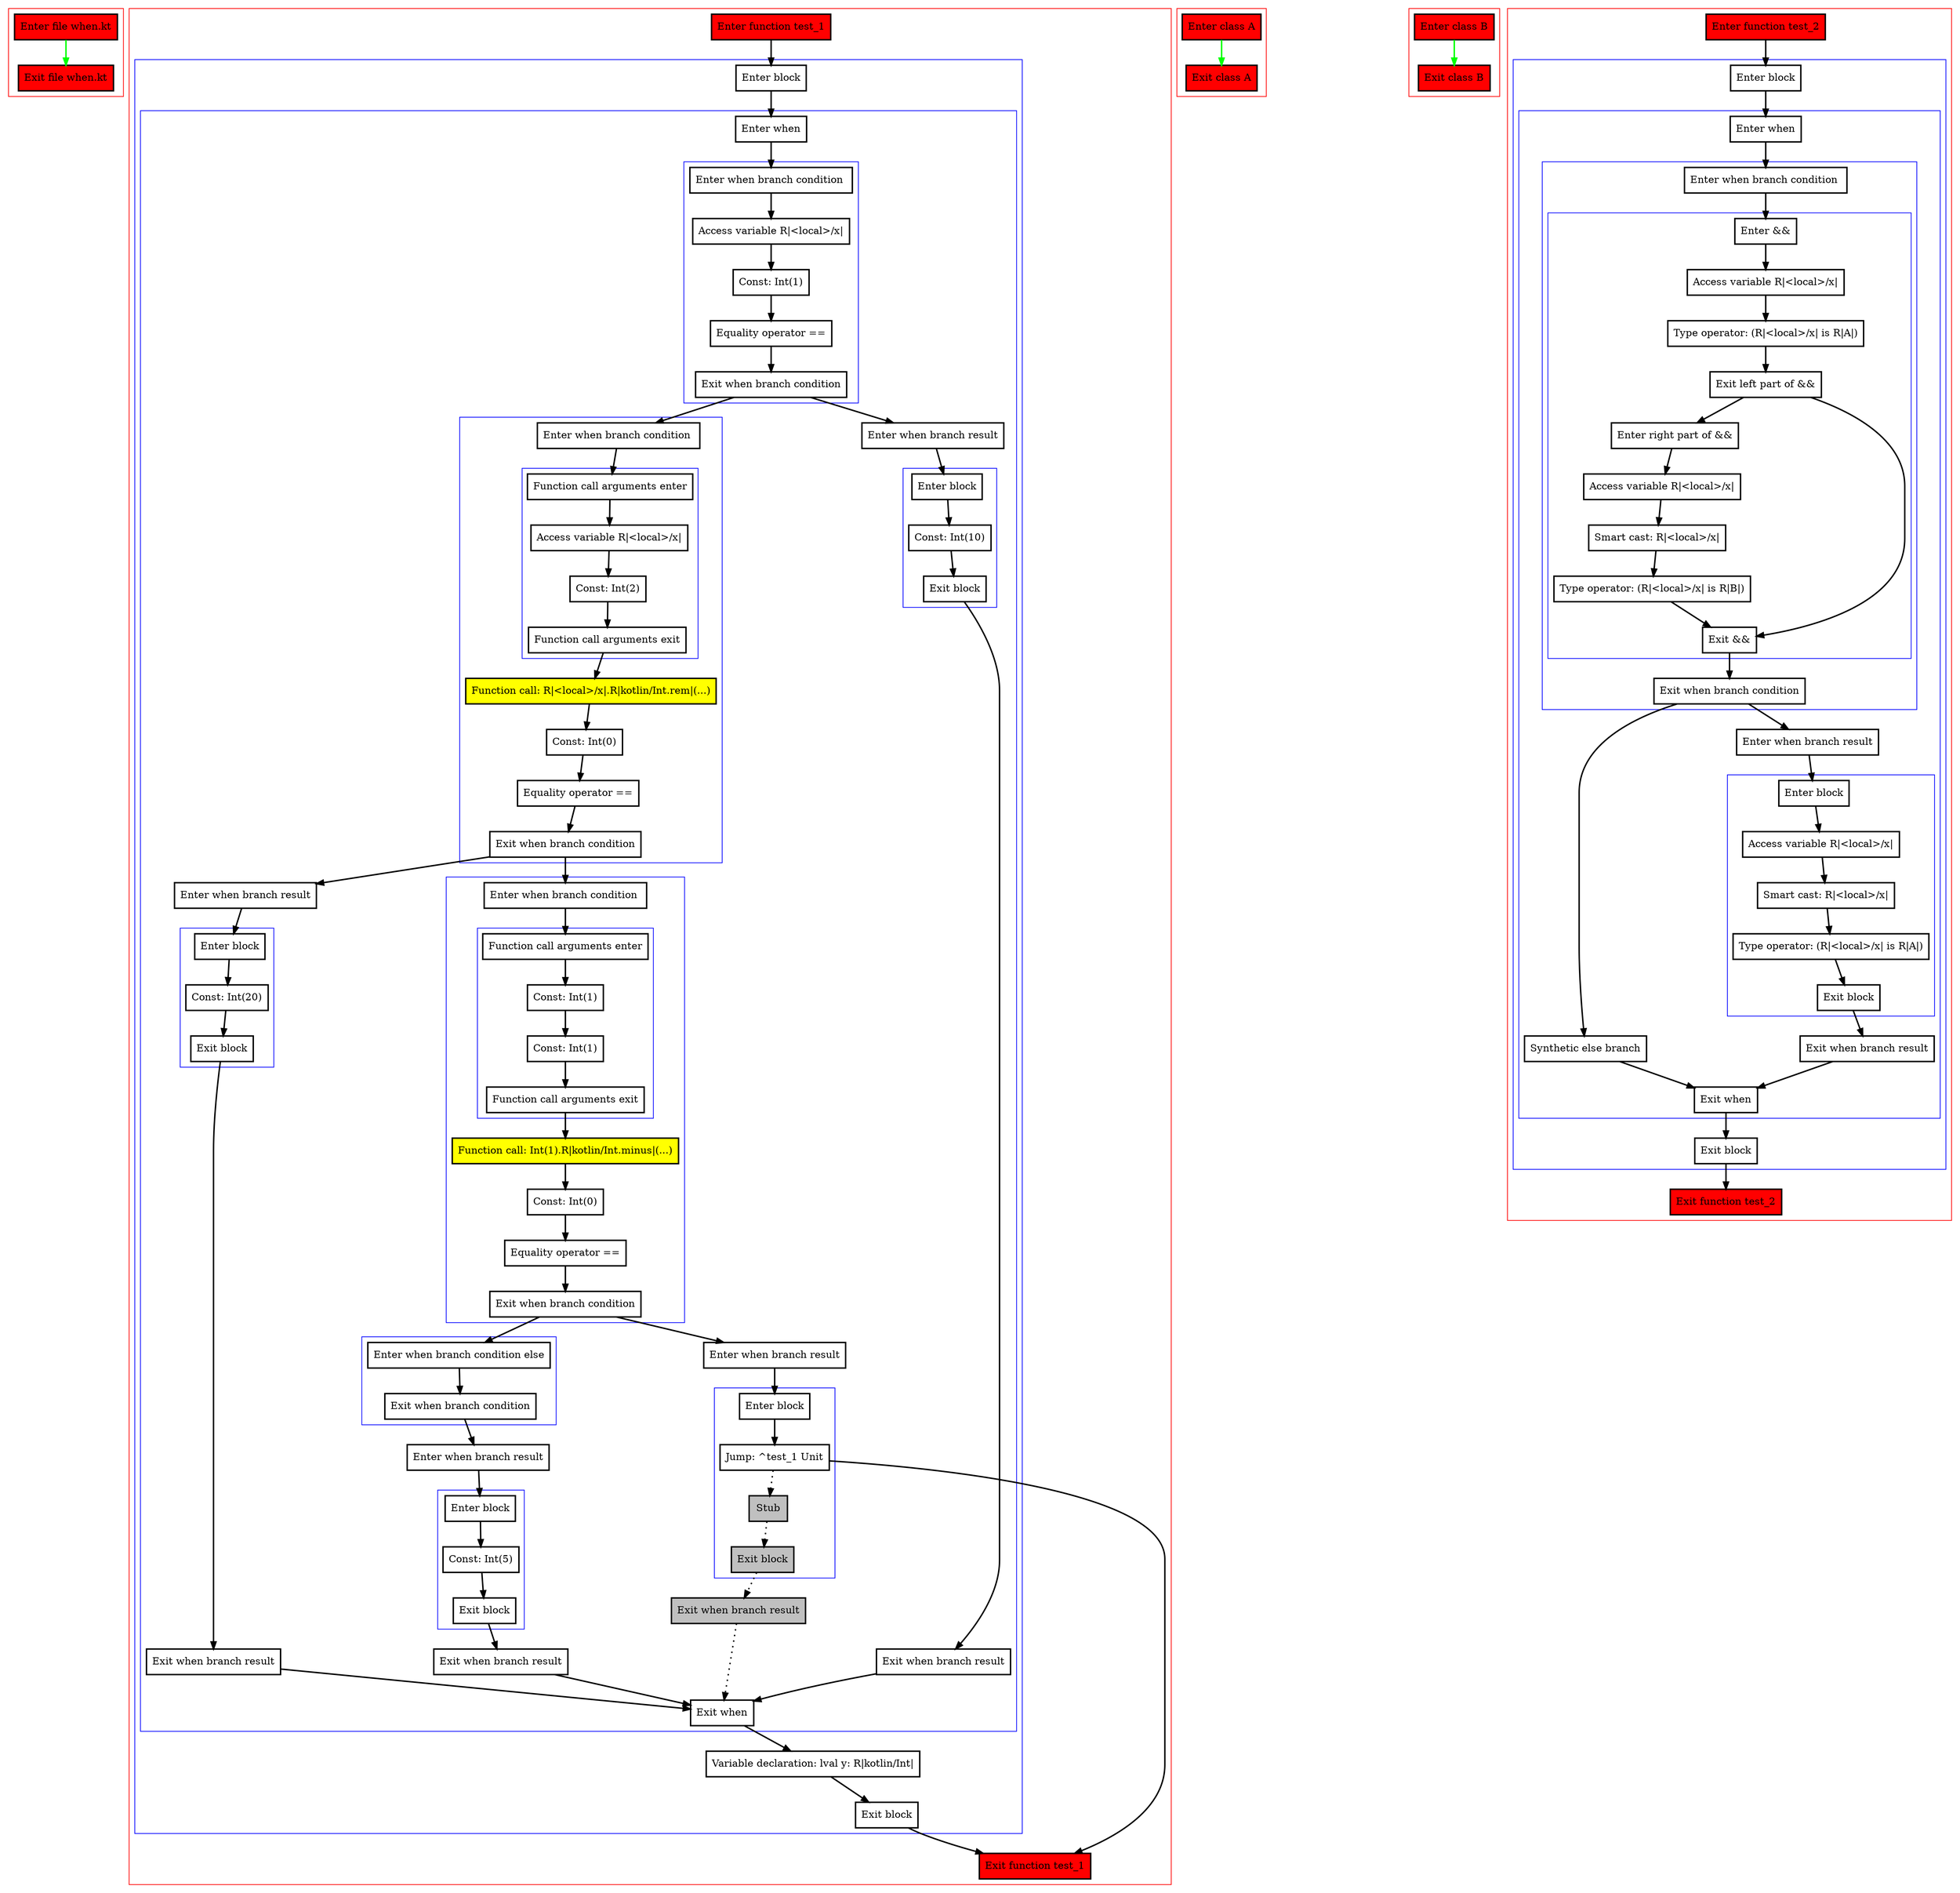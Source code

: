 digraph when_kt {
    graph [nodesep=3]
    node [shape=box penwidth=2]
    edge [penwidth=2]

    subgraph cluster_0 {
        color=red
        0 [label="Enter file when.kt" style="filled" fillcolor=red];
        1 [label="Exit file when.kt" style="filled" fillcolor=red];
    }
    0 -> {1} [color=green];

    subgraph cluster_1 {
        color=red
        2 [label="Enter function test_1" style="filled" fillcolor=red];
        subgraph cluster_2 {
            color=blue
            3 [label="Enter block"];
            subgraph cluster_3 {
                color=blue
                4 [label="Enter when"];
                subgraph cluster_4 {
                    color=blue
                    5 [label="Enter when branch condition "];
                    6 [label="Access variable R|<local>/x|"];
                    7 [label="Const: Int(1)"];
                    8 [label="Equality operator =="];
                    9 [label="Exit when branch condition"];
                }
                subgraph cluster_5 {
                    color=blue
                    10 [label="Enter when branch condition "];
                    subgraph cluster_6 {
                        color=blue
                        11 [label="Function call arguments enter"];
                        12 [label="Access variable R|<local>/x|"];
                        13 [label="Const: Int(2)"];
                        14 [label="Function call arguments exit"];
                    }
                    15 [label="Function call: R|<local>/x|.R|kotlin/Int.rem|(...)" style="filled" fillcolor=yellow];
                    16 [label="Const: Int(0)"];
                    17 [label="Equality operator =="];
                    18 [label="Exit when branch condition"];
                }
                subgraph cluster_7 {
                    color=blue
                    19 [label="Enter when branch condition "];
                    subgraph cluster_8 {
                        color=blue
                        20 [label="Function call arguments enter"];
                        21 [label="Const: Int(1)"];
                        22 [label="Const: Int(1)"];
                        23 [label="Function call arguments exit"];
                    }
                    24 [label="Function call: Int(1).R|kotlin/Int.minus|(...)" style="filled" fillcolor=yellow];
                    25 [label="Const: Int(0)"];
                    26 [label="Equality operator =="];
                    27 [label="Exit when branch condition"];
                }
                subgraph cluster_9 {
                    color=blue
                    28 [label="Enter when branch condition else"];
                    29 [label="Exit when branch condition"];
                }
                30 [label="Enter when branch result"];
                subgraph cluster_10 {
                    color=blue
                    31 [label="Enter block"];
                    32 [label="Const: Int(5)"];
                    33 [label="Exit block"];
                }
                34 [label="Exit when branch result"];
                35 [label="Enter when branch result"];
                subgraph cluster_11 {
                    color=blue
                    36 [label="Enter block"];
                    37 [label="Jump: ^test_1 Unit"];
                    38 [label="Stub" style="filled" fillcolor=gray];
                    39 [label="Exit block" style="filled" fillcolor=gray];
                }
                40 [label="Exit when branch result" style="filled" fillcolor=gray];
                41 [label="Enter when branch result"];
                subgraph cluster_12 {
                    color=blue
                    42 [label="Enter block"];
                    43 [label="Const: Int(20)"];
                    44 [label="Exit block"];
                }
                45 [label="Exit when branch result"];
                46 [label="Enter when branch result"];
                subgraph cluster_13 {
                    color=blue
                    47 [label="Enter block"];
                    48 [label="Const: Int(10)"];
                    49 [label="Exit block"];
                }
                50 [label="Exit when branch result"];
                51 [label="Exit when"];
            }
            52 [label="Variable declaration: lval y: R|kotlin/Int|"];
            53 [label="Exit block"];
        }
        54 [label="Exit function test_1" style="filled" fillcolor=red];
    }
    2 -> {3};
    3 -> {4};
    4 -> {5};
    5 -> {6};
    6 -> {7};
    7 -> {8};
    8 -> {9};
    9 -> {10 46};
    10 -> {11};
    11 -> {12};
    12 -> {13};
    13 -> {14};
    14 -> {15};
    15 -> {16};
    16 -> {17};
    17 -> {18};
    18 -> {19 41};
    19 -> {20};
    20 -> {21};
    21 -> {22};
    22 -> {23};
    23 -> {24};
    24 -> {25};
    25 -> {26};
    26 -> {27};
    27 -> {28 35};
    28 -> {29};
    29 -> {30};
    30 -> {31};
    31 -> {32};
    32 -> {33};
    33 -> {34};
    34 -> {51};
    35 -> {36};
    36 -> {37};
    37 -> {54};
    37 -> {38} [style=dotted];
    38 -> {39} [style=dotted];
    39 -> {40} [style=dotted];
    40 -> {51} [style=dotted];
    41 -> {42};
    42 -> {43};
    43 -> {44};
    44 -> {45};
    45 -> {51};
    46 -> {47};
    47 -> {48};
    48 -> {49};
    49 -> {50};
    50 -> {51};
    51 -> {52};
    52 -> {53};
    53 -> {54};

    subgraph cluster_14 {
        color=red
        55 [label="Enter class A" style="filled" fillcolor=red];
        56 [label="Exit class A" style="filled" fillcolor=red];
    }
    55 -> {56} [color=green];

    subgraph cluster_15 {
        color=red
        57 [label="Enter class B" style="filled" fillcolor=red];
        58 [label="Exit class B" style="filled" fillcolor=red];
    }
    57 -> {58} [color=green];

    subgraph cluster_16 {
        color=red
        59 [label="Enter function test_2" style="filled" fillcolor=red];
        subgraph cluster_17 {
            color=blue
            60 [label="Enter block"];
            subgraph cluster_18 {
                color=blue
                61 [label="Enter when"];
                subgraph cluster_19 {
                    color=blue
                    62 [label="Enter when branch condition "];
                    subgraph cluster_20 {
                        color=blue
                        63 [label="Enter &&"];
                        64 [label="Access variable R|<local>/x|"];
                        65 [label="Type operator: (R|<local>/x| is R|A|)"];
                        66 [label="Exit left part of &&"];
                        67 [label="Enter right part of &&"];
                        68 [label="Access variable R|<local>/x|"];
                        69 [label="Smart cast: R|<local>/x|"];
                        70 [label="Type operator: (R|<local>/x| is R|B|)"];
                        71 [label="Exit &&"];
                    }
                    72 [label="Exit when branch condition"];
                }
                73 [label="Synthetic else branch"];
                74 [label="Enter when branch result"];
                subgraph cluster_21 {
                    color=blue
                    75 [label="Enter block"];
                    76 [label="Access variable R|<local>/x|"];
                    77 [label="Smart cast: R|<local>/x|"];
                    78 [label="Type operator: (R|<local>/x| is R|A|)"];
                    79 [label="Exit block"];
                }
                80 [label="Exit when branch result"];
                81 [label="Exit when"];
            }
            82 [label="Exit block"];
        }
        83 [label="Exit function test_2" style="filled" fillcolor=red];
    }
    59 -> {60};
    60 -> {61};
    61 -> {62};
    62 -> {63};
    63 -> {64};
    64 -> {65};
    65 -> {66};
    66 -> {67 71};
    67 -> {68};
    68 -> {69};
    69 -> {70};
    70 -> {71};
    71 -> {72};
    72 -> {73 74};
    73 -> {81};
    74 -> {75};
    75 -> {76};
    76 -> {77};
    77 -> {78};
    78 -> {79};
    79 -> {80};
    80 -> {81};
    81 -> {82};
    82 -> {83};

}
